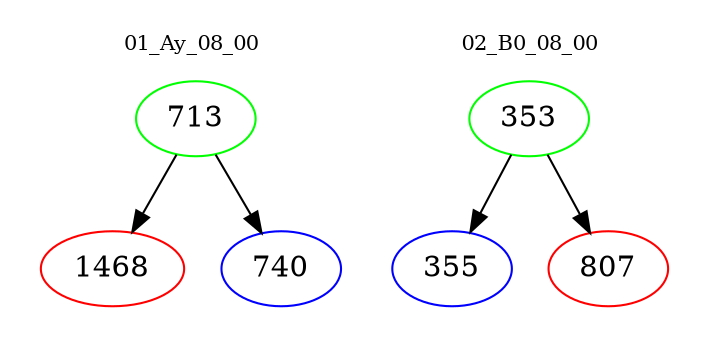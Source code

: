 digraph{
subgraph cluster_0 {
color = white
label = "01_Ay_08_00";
fontsize=10;
T0_713 [label="713", color="green"]
T0_713 -> T0_1468 [color="black"]
T0_1468 [label="1468", color="red"]
T0_713 -> T0_740 [color="black"]
T0_740 [label="740", color="blue"]
}
subgraph cluster_1 {
color = white
label = "02_B0_08_00";
fontsize=10;
T1_353 [label="353", color="green"]
T1_353 -> T1_355 [color="black"]
T1_355 [label="355", color="blue"]
T1_353 -> T1_807 [color="black"]
T1_807 [label="807", color="red"]
}
}
